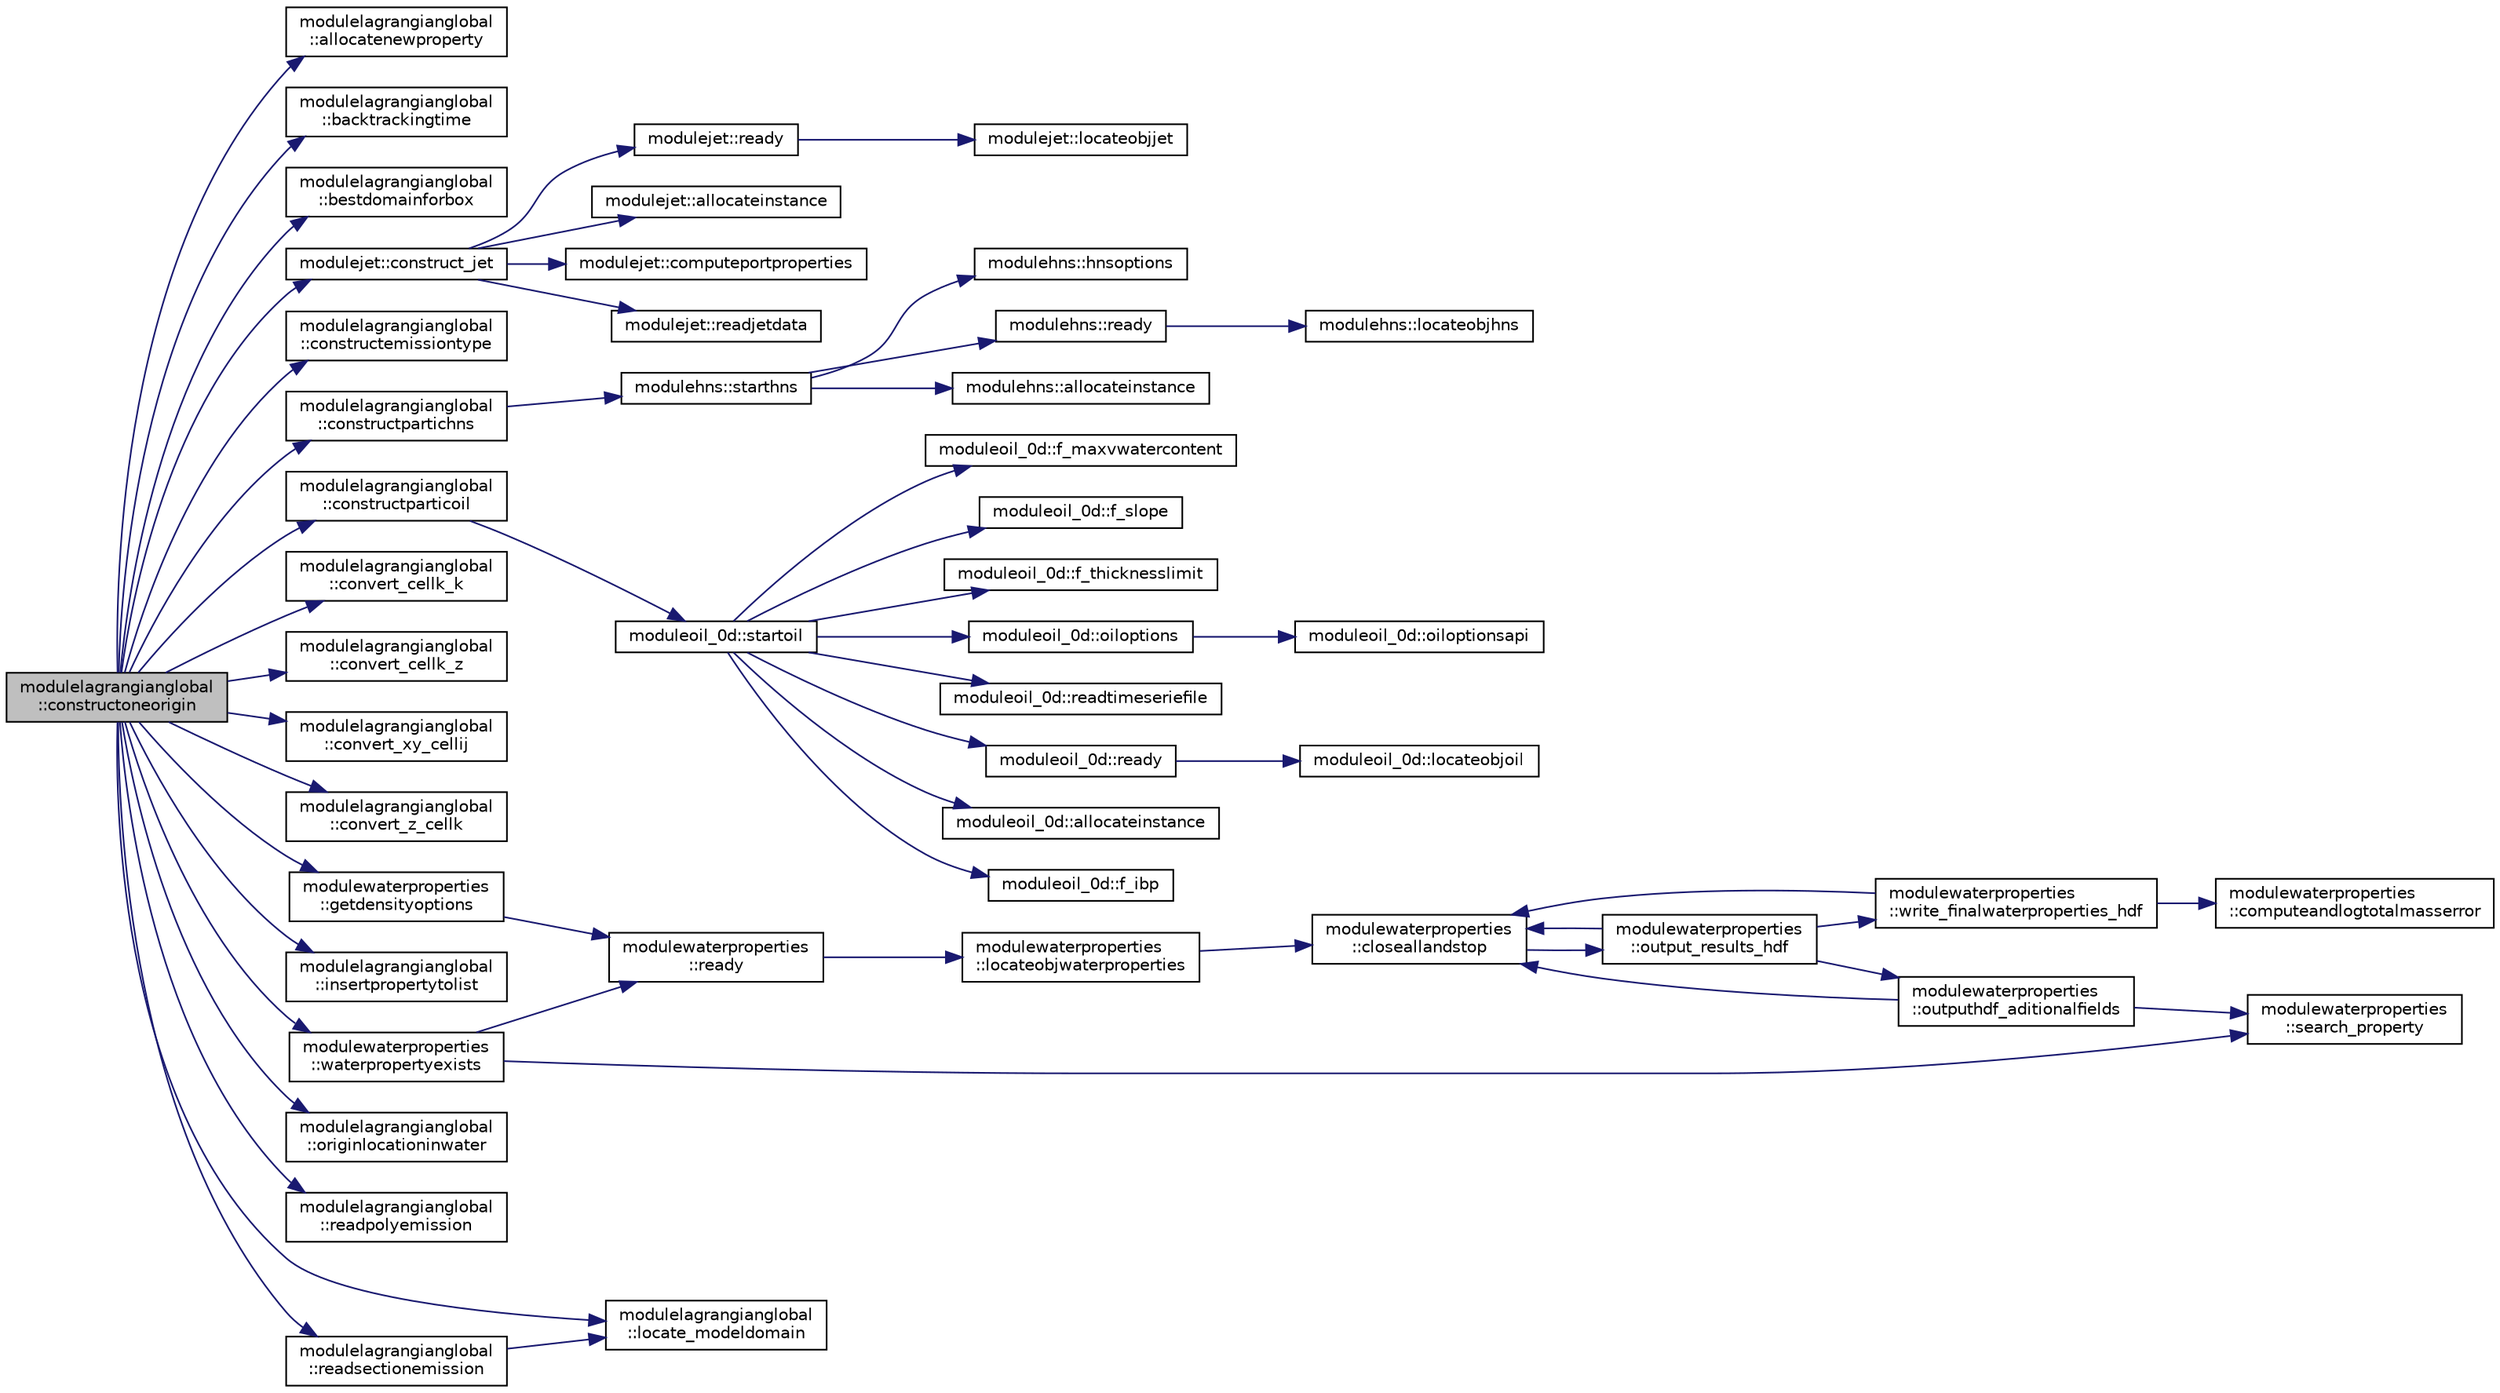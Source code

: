 digraph "modulelagrangianglobal::constructoneorigin"
{
 // LATEX_PDF_SIZE
  edge [fontname="Helvetica",fontsize="10",labelfontname="Helvetica",labelfontsize="10"];
  node [fontname="Helvetica",fontsize="10",shape=record];
  rankdir="LR";
  Node1 [label="modulelagrangianglobal\l::constructoneorigin",height=0.2,width=0.4,color="black", fillcolor="grey75", style="filled", fontcolor="black",tooltip=" "];
  Node1 -> Node2 [color="midnightblue",fontsize="10",style="solid",fontname="Helvetica"];
  Node2 [label="modulelagrangianglobal\l::allocatenewproperty",height=0.2,width=0.4,color="black", fillcolor="white", style="filled",URL="$namespacemodulelagrangianglobal.html#aa537bff97afb419645e62f2b096b2e56",tooltip=" "];
  Node1 -> Node3 [color="midnightblue",fontsize="10",style="solid",fontname="Helvetica"];
  Node3 [label="modulelagrangianglobal\l::backtrackingtime",height=0.2,width=0.4,color="black", fillcolor="white", style="filled",URL="$namespacemodulelagrangianglobal.html#a7d7f80cb43ff581f91a9eb852be3be85",tooltip=" "];
  Node1 -> Node4 [color="midnightblue",fontsize="10",style="solid",fontname="Helvetica"];
  Node4 [label="modulelagrangianglobal\l::bestdomainforbox",height=0.2,width=0.4,color="black", fillcolor="white", style="filled",URL="$namespacemodulelagrangianglobal.html#a88f19e8e5a4b9ce0cfe45715a5e96dbc",tooltip=" "];
  Node1 -> Node5 [color="midnightblue",fontsize="10",style="solid",fontname="Helvetica"];
  Node5 [label="modulejet::construct_jet",height=0.2,width=0.4,color="black", fillcolor="white", style="filled",URL="$namespacemodulejet.html#a62e934340e7802fddd09c6c14676471d",tooltip=" "];
  Node5 -> Node6 [color="midnightblue",fontsize="10",style="solid",fontname="Helvetica"];
  Node6 [label="modulejet::allocateinstance",height=0.2,width=0.4,color="black", fillcolor="white", style="filled",URL="$namespacemodulejet.html#af21d1a641f05197da226314abaeccf5e",tooltip=" "];
  Node5 -> Node7 [color="midnightblue",fontsize="10",style="solid",fontname="Helvetica"];
  Node7 [label="modulejet::computeportproperties",height=0.2,width=0.4,color="black", fillcolor="white", style="filled",URL="$namespacemodulejet.html#a6a2424bc396ad0eed996ed0d75430e3b",tooltip=" "];
  Node5 -> Node8 [color="midnightblue",fontsize="10",style="solid",fontname="Helvetica"];
  Node8 [label="modulejet::readjetdata",height=0.2,width=0.4,color="black", fillcolor="white", style="filled",URL="$namespacemodulejet.html#ad99b3da948112f106201831bbaaa074f",tooltip=" "];
  Node5 -> Node9 [color="midnightblue",fontsize="10",style="solid",fontname="Helvetica"];
  Node9 [label="modulejet::ready",height=0.2,width=0.4,color="black", fillcolor="white", style="filled",URL="$namespacemodulejet.html#a08cf17884b67eb6e393c3f7553f6398f",tooltip=" "];
  Node9 -> Node10 [color="midnightblue",fontsize="10",style="solid",fontname="Helvetica"];
  Node10 [label="modulejet::locateobjjet",height=0.2,width=0.4,color="black", fillcolor="white", style="filled",URL="$namespacemodulejet.html#a0b2668a76b18f69741deda8796740f8f",tooltip=" "];
  Node1 -> Node11 [color="midnightblue",fontsize="10",style="solid",fontname="Helvetica"];
  Node11 [label="modulelagrangianglobal\l::constructemissiontype",height=0.2,width=0.4,color="black", fillcolor="white", style="filled",URL="$namespacemodulelagrangianglobal.html#a33d8b80b431bb224984d6f64b001cd6a",tooltip=" "];
  Node1 -> Node12 [color="midnightblue",fontsize="10",style="solid",fontname="Helvetica"];
  Node12 [label="modulelagrangianglobal\l::constructpartichns",height=0.2,width=0.4,color="black", fillcolor="white", style="filled",URL="$namespacemodulelagrangianglobal.html#ab6e9439dc837db2093ed5e4108e57726",tooltip=" "];
  Node12 -> Node13 [color="midnightblue",fontsize="10",style="solid",fontname="Helvetica"];
  Node13 [label="modulehns::starthns",height=0.2,width=0.4,color="black", fillcolor="white", style="filled",URL="$namespacemodulehns.html#a65e1246a501100818d485a4f330fa1d7",tooltip=" "];
  Node13 -> Node14 [color="midnightblue",fontsize="10",style="solid",fontname="Helvetica"];
  Node14 [label="modulehns::allocateinstance",height=0.2,width=0.4,color="black", fillcolor="white", style="filled",URL="$namespacemodulehns.html#a1ecdd29807e20a3d2a3ad0b9fc798f51",tooltip=" "];
  Node13 -> Node15 [color="midnightblue",fontsize="10",style="solid",fontname="Helvetica"];
  Node15 [label="modulehns::hnsoptions",height=0.2,width=0.4,color="black", fillcolor="white", style="filled",URL="$namespacemodulehns.html#a71301e39dc6614233febb77b7cd18194",tooltip=" "];
  Node13 -> Node16 [color="midnightblue",fontsize="10",style="solid",fontname="Helvetica"];
  Node16 [label="modulehns::ready",height=0.2,width=0.4,color="black", fillcolor="white", style="filled",URL="$namespacemodulehns.html#a1b4bda03d346568b51278fca35b05366",tooltip=" "];
  Node16 -> Node17 [color="midnightblue",fontsize="10",style="solid",fontname="Helvetica"];
  Node17 [label="modulehns::locateobjhns",height=0.2,width=0.4,color="black", fillcolor="white", style="filled",URL="$namespacemodulehns.html#aff869b6b5dffbe4b2d00b777a1c0455d",tooltip=" "];
  Node1 -> Node18 [color="midnightblue",fontsize="10",style="solid",fontname="Helvetica"];
  Node18 [label="modulelagrangianglobal\l::constructparticoil",height=0.2,width=0.4,color="black", fillcolor="white", style="filled",URL="$namespacemodulelagrangianglobal.html#a070a6d8670eb489aaa0ce90aba70b1cc",tooltip=" "];
  Node18 -> Node19 [color="midnightblue",fontsize="10",style="solid",fontname="Helvetica"];
  Node19 [label="moduleoil_0d::startoil",height=0.2,width=0.4,color="black", fillcolor="white", style="filled",URL="$namespacemoduleoil__0d.html#a7a8a1d1d956230a40fa8f10e664138e3",tooltip=" "];
  Node19 -> Node20 [color="midnightblue",fontsize="10",style="solid",fontname="Helvetica"];
  Node20 [label="moduleoil_0d::allocateinstance",height=0.2,width=0.4,color="black", fillcolor="white", style="filled",URL="$namespacemoduleoil__0d.html#a90135088740373e7de26e5316c979963",tooltip=" "];
  Node19 -> Node21 [color="midnightblue",fontsize="10",style="solid",fontname="Helvetica"];
  Node21 [label="moduleoil_0d::f_ibp",height=0.2,width=0.4,color="black", fillcolor="white", style="filled",URL="$namespacemoduleoil__0d.html#ab82b97aa427e0d7e1bbc78682343551e",tooltip=" "];
  Node19 -> Node22 [color="midnightblue",fontsize="10",style="solid",fontname="Helvetica"];
  Node22 [label="moduleoil_0d::f_maxvwatercontent",height=0.2,width=0.4,color="black", fillcolor="white", style="filled",URL="$namespacemoduleoil__0d.html#acf1e57739fa15b9c76feeec263af3ff1",tooltip=" "];
  Node19 -> Node23 [color="midnightblue",fontsize="10",style="solid",fontname="Helvetica"];
  Node23 [label="moduleoil_0d::f_slope",height=0.2,width=0.4,color="black", fillcolor="white", style="filled",URL="$namespacemoduleoil__0d.html#ae99633ccabb196155d1a32fafef217b3",tooltip=" "];
  Node19 -> Node24 [color="midnightblue",fontsize="10",style="solid",fontname="Helvetica"];
  Node24 [label="moduleoil_0d::f_thicknesslimit",height=0.2,width=0.4,color="black", fillcolor="white", style="filled",URL="$namespacemoduleoil__0d.html#afe23376b4667259aea9a6e2163036417",tooltip=" "];
  Node19 -> Node25 [color="midnightblue",fontsize="10",style="solid",fontname="Helvetica"];
  Node25 [label="moduleoil_0d::oiloptions",height=0.2,width=0.4,color="black", fillcolor="white", style="filled",URL="$namespacemoduleoil__0d.html#ae91c560ecac70b4b9f3ba4ca7f14edbe",tooltip=" "];
  Node25 -> Node26 [color="midnightblue",fontsize="10",style="solid",fontname="Helvetica"];
  Node26 [label="moduleoil_0d::oiloptionsapi",height=0.2,width=0.4,color="black", fillcolor="white", style="filled",URL="$namespacemoduleoil__0d.html#aee1786140ad8f5a32f57df0b719d830b",tooltip=" "];
  Node19 -> Node27 [color="midnightblue",fontsize="10",style="solid",fontname="Helvetica"];
  Node27 [label="moduleoil_0d::readtimeseriefile",height=0.2,width=0.4,color="black", fillcolor="white", style="filled",URL="$namespacemoduleoil__0d.html#a3c2fbab1e96896178c05bcf889f853fc",tooltip=" "];
  Node19 -> Node28 [color="midnightblue",fontsize="10",style="solid",fontname="Helvetica"];
  Node28 [label="moduleoil_0d::ready",height=0.2,width=0.4,color="black", fillcolor="white", style="filled",URL="$namespacemoduleoil__0d.html#a5cfb3f6c158c2f89ed12f50f11b66786",tooltip=" "];
  Node28 -> Node29 [color="midnightblue",fontsize="10",style="solid",fontname="Helvetica"];
  Node29 [label="moduleoil_0d::locateobjoil",height=0.2,width=0.4,color="black", fillcolor="white", style="filled",URL="$namespacemoduleoil__0d.html#a9c7229be13ce2cc83e0f461b6355f4fa",tooltip=" "];
  Node1 -> Node30 [color="midnightblue",fontsize="10",style="solid",fontname="Helvetica"];
  Node30 [label="modulelagrangianglobal\l::convert_cellk_k",height=0.2,width=0.4,color="black", fillcolor="white", style="filled",URL="$namespacemodulelagrangianglobal.html#a75785d33db5dded34e1de495fe447eac",tooltip=" "];
  Node1 -> Node31 [color="midnightblue",fontsize="10",style="solid",fontname="Helvetica"];
  Node31 [label="modulelagrangianglobal\l::convert_cellk_z",height=0.2,width=0.4,color="black", fillcolor="white", style="filled",URL="$namespacemodulelagrangianglobal.html#ab7f2f6590a59e52fd0c30cdc7445acee",tooltip=" "];
  Node1 -> Node32 [color="midnightblue",fontsize="10",style="solid",fontname="Helvetica"];
  Node32 [label="modulelagrangianglobal\l::convert_xy_cellij",height=0.2,width=0.4,color="black", fillcolor="white", style="filled",URL="$namespacemodulelagrangianglobal.html#a713100b692a8ced1a6b27a0a1baa4039",tooltip=" "];
  Node1 -> Node33 [color="midnightblue",fontsize="10",style="solid",fontname="Helvetica"];
  Node33 [label="modulelagrangianglobal\l::convert_z_cellk",height=0.2,width=0.4,color="black", fillcolor="white", style="filled",URL="$namespacemodulelagrangianglobal.html#a619a331b54dcc8d330ab6dd05b4eae56",tooltip=" "];
  Node1 -> Node34 [color="midnightblue",fontsize="10",style="solid",fontname="Helvetica"];
  Node34 [label="modulewaterproperties\l::getdensityoptions",height=0.2,width=0.4,color="black", fillcolor="white", style="filled",URL="$namespacemodulewaterproperties.html#ac9026fc793014229d0d9bed57148db6a",tooltip=" "];
  Node34 -> Node35 [color="midnightblue",fontsize="10",style="solid",fontname="Helvetica"];
  Node35 [label="modulewaterproperties\l::ready",height=0.2,width=0.4,color="black", fillcolor="white", style="filled",URL="$namespacemodulewaterproperties.html#ad54774dedce486739249cb10b4de21e2",tooltip=" "];
  Node35 -> Node36 [color="midnightblue",fontsize="10",style="solid",fontname="Helvetica"];
  Node36 [label="modulewaterproperties\l::locateobjwaterproperties",height=0.2,width=0.4,color="black", fillcolor="white", style="filled",URL="$namespacemodulewaterproperties.html#ae4516d6c7f3687b0293515314b0ade90",tooltip=" "];
  Node36 -> Node37 [color="midnightblue",fontsize="10",style="solid",fontname="Helvetica"];
  Node37 [label="modulewaterproperties\l::closeallandstop",height=0.2,width=0.4,color="black", fillcolor="white", style="filled",URL="$namespacemodulewaterproperties.html#a5bb74dfe4637836633ca6817a4a72758",tooltip=" "];
  Node37 -> Node38 [color="midnightblue",fontsize="10",style="solid",fontname="Helvetica"];
  Node38 [label="modulewaterproperties\l::output_results_hdf",height=0.2,width=0.4,color="black", fillcolor="white", style="filled",URL="$namespacemodulewaterproperties.html#a78143a2ee73e78a6441a03852a7b9f9a",tooltip=" "];
  Node38 -> Node37 [color="midnightblue",fontsize="10",style="solid",fontname="Helvetica"];
  Node38 -> Node39 [color="midnightblue",fontsize="10",style="solid",fontname="Helvetica"];
  Node39 [label="modulewaterproperties\l::outputhdf_aditionalfields",height=0.2,width=0.4,color="black", fillcolor="white", style="filled",URL="$namespacemodulewaterproperties.html#a0e590dc368b505cd9ea918d724d3eee3",tooltip=" "];
  Node39 -> Node37 [color="midnightblue",fontsize="10",style="solid",fontname="Helvetica"];
  Node39 -> Node40 [color="midnightblue",fontsize="10",style="solid",fontname="Helvetica"];
  Node40 [label="modulewaterproperties\l::search_property",height=0.2,width=0.4,color="black", fillcolor="white", style="filled",URL="$namespacemodulewaterproperties.html#ae6b7d758da27fb15faee52b3ed14029d",tooltip=" "];
  Node38 -> Node41 [color="midnightblue",fontsize="10",style="solid",fontname="Helvetica"];
  Node41 [label="modulewaterproperties\l::write_finalwaterproperties_hdf",height=0.2,width=0.4,color="black", fillcolor="white", style="filled",URL="$namespacemodulewaterproperties.html#a2893cea8ca427b1290aeb65593659aa0",tooltip=" "];
  Node41 -> Node37 [color="midnightblue",fontsize="10",style="solid",fontname="Helvetica"];
  Node41 -> Node42 [color="midnightblue",fontsize="10",style="solid",fontname="Helvetica"];
  Node42 [label="modulewaterproperties\l::computeandlogtotalmasserror",height=0.2,width=0.4,color="black", fillcolor="white", style="filled",URL="$namespacemodulewaterproperties.html#af1b9165b0e72747e4478868c7e5eff00",tooltip=" "];
  Node1 -> Node43 [color="midnightblue",fontsize="10",style="solid",fontname="Helvetica"];
  Node43 [label="modulelagrangianglobal\l::insertpropertytolist",height=0.2,width=0.4,color="black", fillcolor="white", style="filled",URL="$namespacemodulelagrangianglobal.html#ad71ed77715b3249cc24c592dfcca2fc8",tooltip=" "];
  Node1 -> Node44 [color="midnightblue",fontsize="10",style="solid",fontname="Helvetica"];
  Node44 [label="modulelagrangianglobal\l::locate_modeldomain",height=0.2,width=0.4,color="black", fillcolor="white", style="filled",URL="$namespacemodulelagrangianglobal.html#a814ff42a8e2efd519388bc94964a3d13",tooltip=" "];
  Node1 -> Node45 [color="midnightblue",fontsize="10",style="solid",fontname="Helvetica"];
  Node45 [label="modulelagrangianglobal\l::originlocationinwater",height=0.2,width=0.4,color="black", fillcolor="white", style="filled",URL="$namespacemodulelagrangianglobal.html#a30ffc99c4d1df3eba66898b8f54fd8e8",tooltip=" "];
  Node1 -> Node46 [color="midnightblue",fontsize="10",style="solid",fontname="Helvetica"];
  Node46 [label="modulelagrangianglobal\l::readpolyemission",height=0.2,width=0.4,color="black", fillcolor="white", style="filled",URL="$namespacemodulelagrangianglobal.html#ab1cbc2a8591a40f048aa2973420f02b7",tooltip=" "];
  Node1 -> Node47 [color="midnightblue",fontsize="10",style="solid",fontname="Helvetica"];
  Node47 [label="modulelagrangianglobal\l::readsectionemission",height=0.2,width=0.4,color="black", fillcolor="white", style="filled",URL="$namespacemodulelagrangianglobal.html#aefea0972cf22951ed5d470a0478b0c3b",tooltip=" "];
  Node47 -> Node44 [color="midnightblue",fontsize="10",style="solid",fontname="Helvetica"];
  Node1 -> Node48 [color="midnightblue",fontsize="10",style="solid",fontname="Helvetica"];
  Node48 [label="modulewaterproperties\l::waterpropertyexists",height=0.2,width=0.4,color="black", fillcolor="white", style="filled",URL="$namespacemodulewaterproperties.html#a2c7278a1e0767b9b9c5419a5b34299f5",tooltip=" "];
  Node48 -> Node35 [color="midnightblue",fontsize="10",style="solid",fontname="Helvetica"];
  Node48 -> Node40 [color="midnightblue",fontsize="10",style="solid",fontname="Helvetica"];
}
